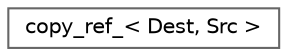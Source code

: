 digraph "Graphical Class Hierarchy"
{
 // LATEX_PDF_SIZE
  bgcolor="transparent";
  edge [fontname=Helvetica,fontsize=10,labelfontname=Helvetica,labelfontsize=10];
  node [fontname=Helvetica,fontsize=10,shape=box,height=0.2,width=0.4];
  rankdir="LR";
  Node0 [id="Node000000",label="copy_ref_\< Dest, Src \>",height=0.2,width=0.4,color="grey40", fillcolor="white", style="filled",URL="$structcopy__ref__.html",tooltip=" "];
}
